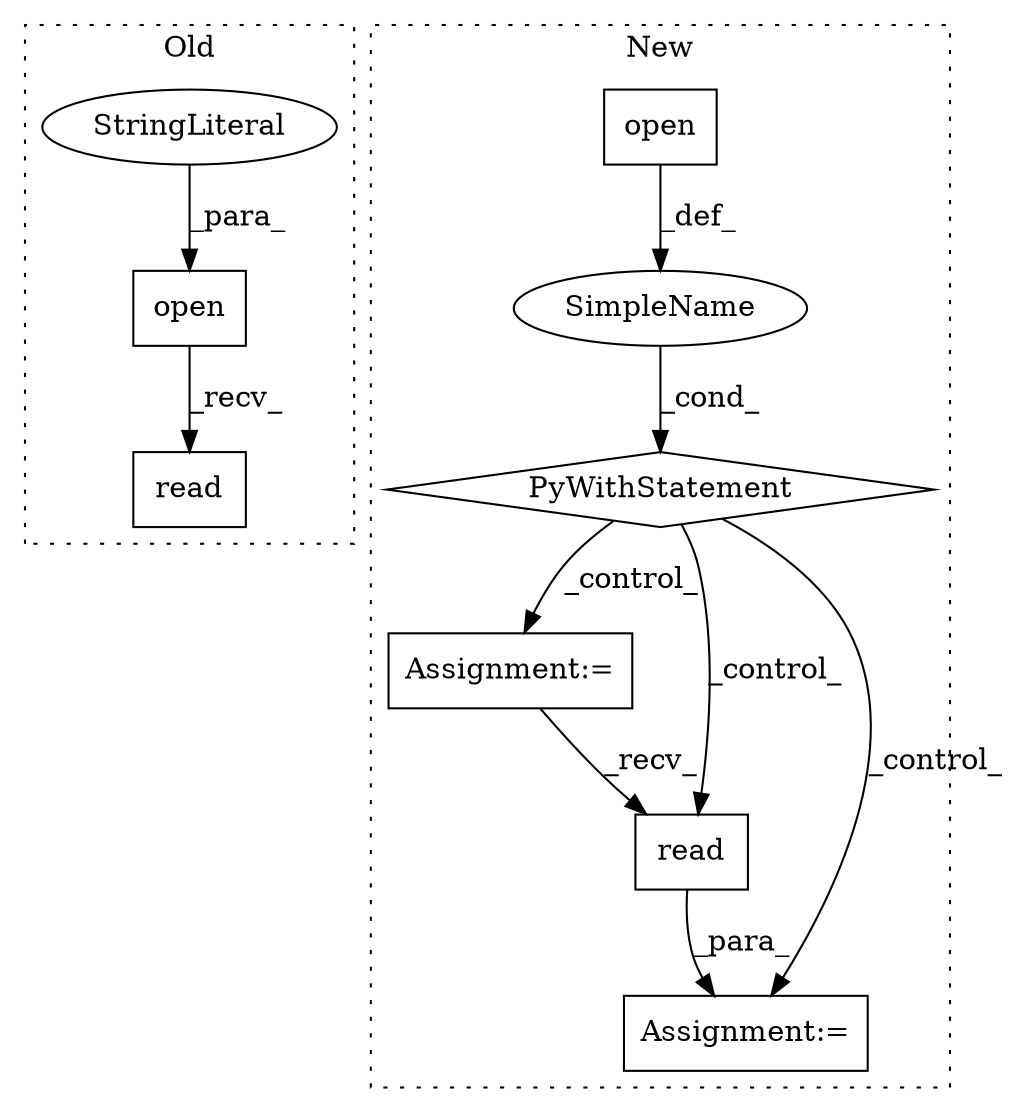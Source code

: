 digraph G {
subgraph cluster0 {
1 [label="read" a="32" s="1175" l="6" shape="box"];
8 [label="open" a="32" s="1149,1173" l="5,1" shape="box"];
9 [label="StringLiteral" a="45" s="1169" l="4" shape="ellipse"];
label = "Old";
style="dotted";
}
subgraph cluster1 {
2 [label="PyWithStatement" a="104" s="1142,1187" l="10,2" shape="diamond"];
3 [label="Assignment:=" a="7" s="1204" l="1" shape="box"];
4 [label="SimpleName" a="42" s="" l="" shape="ellipse"];
5 [label="read" a="32" s="1233" l="6" shape="box"];
6 [label="Assignment:=" a="7" s="1230" l="1" shape="box"];
7 [label="open" a="32" s="1155,1186" l="5,1" shape="box"];
label = "New";
style="dotted";
}
2 -> 6 [label="_control_"];
2 -> 5 [label="_control_"];
2 -> 3 [label="_control_"];
3 -> 5 [label="_recv_"];
4 -> 2 [label="_cond_"];
5 -> 6 [label="_para_"];
7 -> 4 [label="_def_"];
8 -> 1 [label="_recv_"];
9 -> 8 [label="_para_"];
}